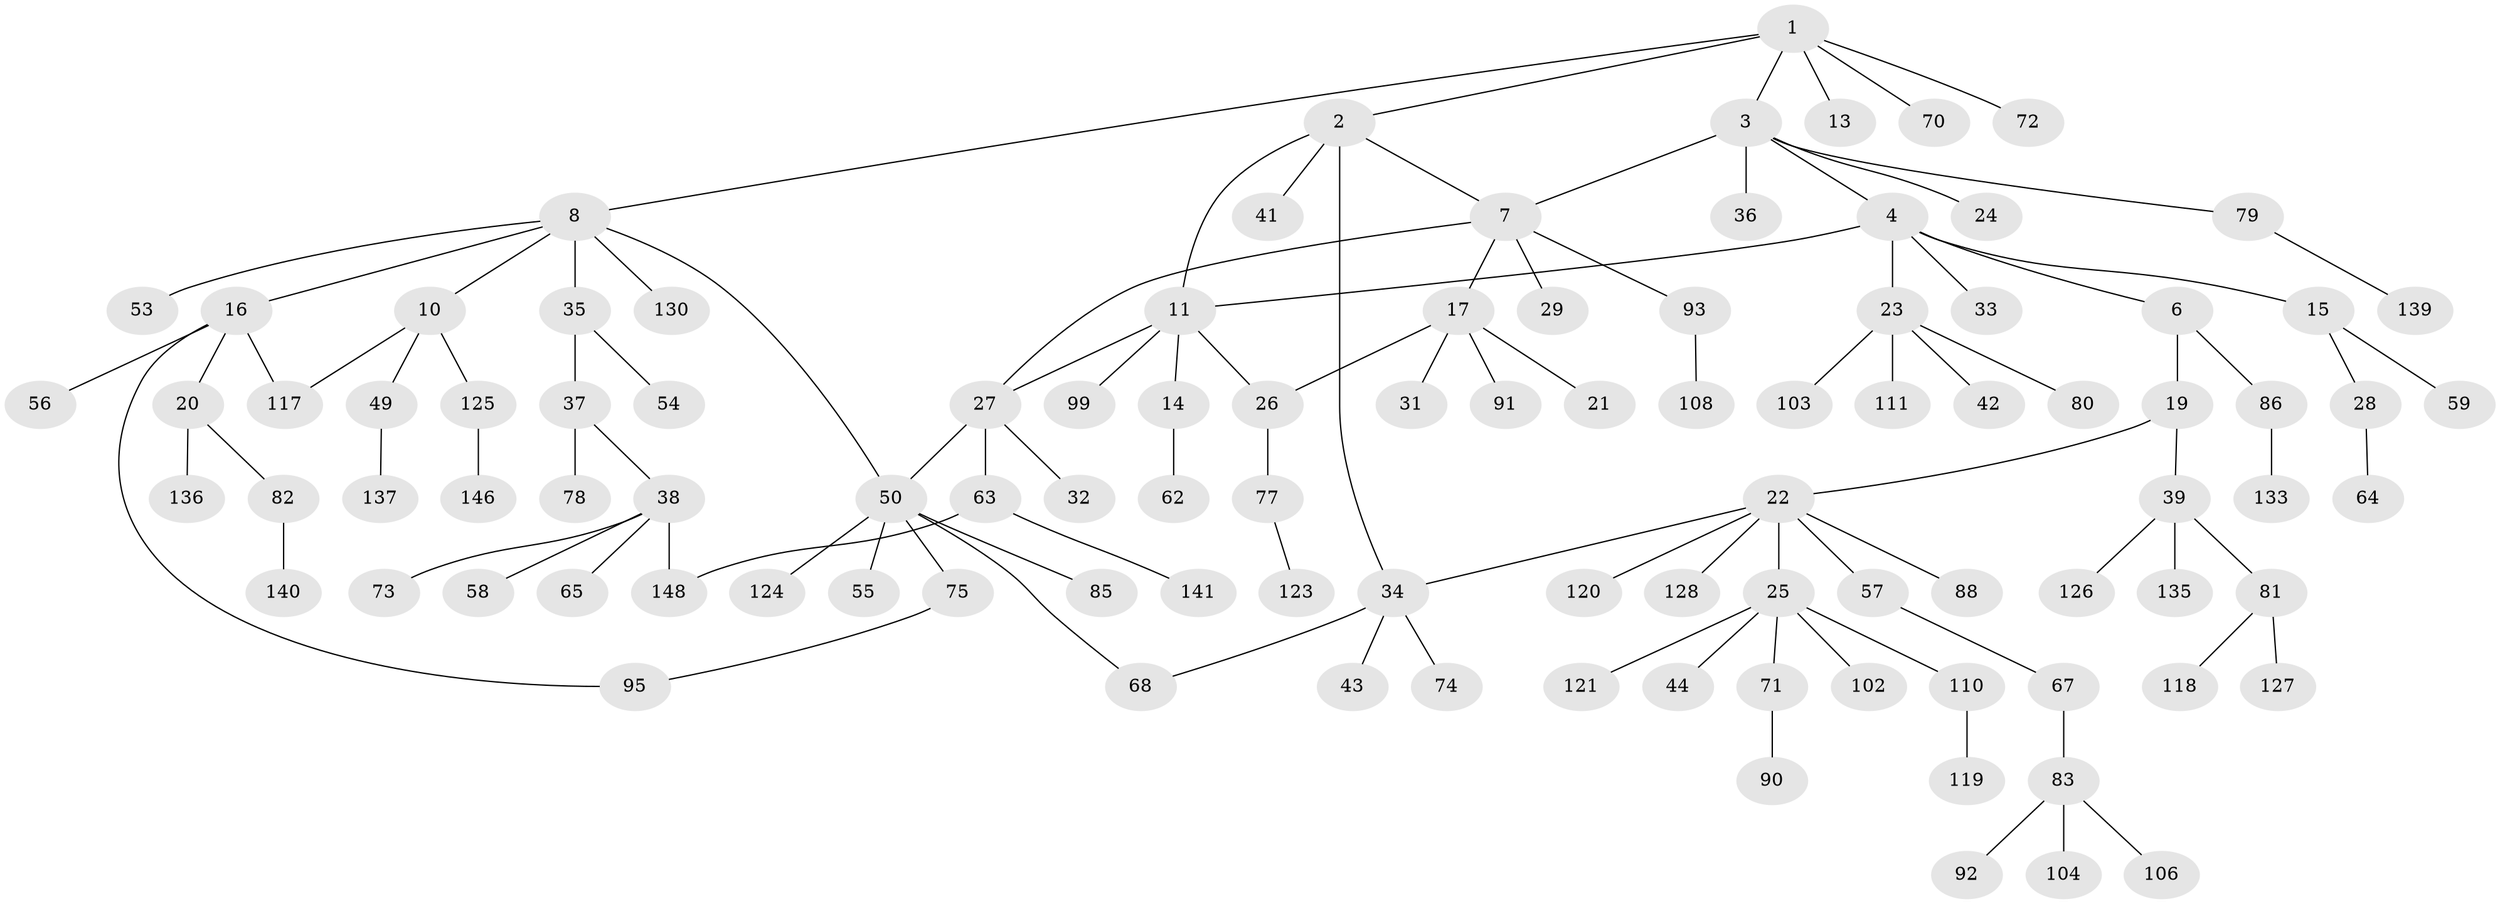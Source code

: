 // Generated by graph-tools (version 1.1) at 2025/23/03/03/25 07:23:31]
// undirected, 103 vertices, 112 edges
graph export_dot {
graph [start="1"]
  node [color=gray90,style=filled];
  1 [super="+9"];
  2;
  3 [super="+144"];
  4 [super="+5"];
  6 [super="+87"];
  7 [super="+12"];
  8 [super="+61"];
  10 [super="+60"];
  11 [super="+97"];
  13;
  14;
  15 [super="+18"];
  16;
  17 [super="+66"];
  19 [super="+45"];
  20 [super="+40"];
  21 [super="+112"];
  22 [super="+107"];
  23 [super="+84"];
  24 [super="+48"];
  25 [super="+47"];
  26 [super="+46"];
  27 [super="+30"];
  28;
  29 [super="+143"];
  31 [super="+89"];
  32;
  33;
  34 [super="+98"];
  35 [super="+76"];
  36;
  37 [super="+69"];
  38 [super="+100"];
  39 [super="+52"];
  41 [super="+96"];
  42;
  43;
  44;
  49 [super="+116"];
  50 [super="+51"];
  53 [super="+122"];
  54;
  55;
  56 [super="+114"];
  57;
  58;
  59;
  62;
  63 [super="+129"];
  64;
  65;
  67;
  68 [super="+94"];
  70;
  71 [super="+101"];
  72;
  73 [super="+113"];
  74;
  75;
  77;
  78;
  79 [super="+131"];
  80 [super="+147"];
  81 [super="+115"];
  82;
  83 [super="+105"];
  85;
  86;
  88 [super="+145"];
  90;
  91;
  92;
  93;
  95;
  99;
  102;
  103;
  104;
  106 [super="+109"];
  108 [super="+134"];
  110;
  111;
  117 [super="+149"];
  118;
  119 [super="+142"];
  120;
  121;
  123 [super="+132"];
  124;
  125;
  126;
  127;
  128;
  130 [super="+138"];
  133;
  135;
  136;
  137;
  139;
  140;
  141;
  146;
  148;
  1 -- 2;
  1 -- 3;
  1 -- 8;
  1 -- 13;
  1 -- 70;
  1 -- 72;
  2 -- 7;
  2 -- 11;
  2 -- 34;
  2 -- 41;
  3 -- 4;
  3 -- 24;
  3 -- 36;
  3 -- 79;
  3 -- 7;
  4 -- 6;
  4 -- 33;
  4 -- 11;
  4 -- 15;
  4 -- 23;
  6 -- 19;
  6 -- 86;
  7 -- 27;
  7 -- 17;
  7 -- 29;
  7 -- 93;
  8 -- 10;
  8 -- 16;
  8 -- 35;
  8 -- 53;
  8 -- 50;
  8 -- 130;
  10 -- 49;
  10 -- 125;
  10 -- 117;
  11 -- 14;
  11 -- 27;
  11 -- 99;
  11 -- 26;
  14 -- 62;
  15 -- 28;
  15 -- 59;
  16 -- 20;
  16 -- 56;
  16 -- 95;
  16 -- 117;
  17 -- 21;
  17 -- 26;
  17 -- 31;
  17 -- 91;
  19 -- 22;
  19 -- 39;
  20 -- 82;
  20 -- 136;
  22 -- 25;
  22 -- 57;
  22 -- 88;
  22 -- 120;
  22 -- 34;
  22 -- 128;
  23 -- 42;
  23 -- 80;
  23 -- 103;
  23 -- 111;
  25 -- 44;
  25 -- 102;
  25 -- 110;
  25 -- 121;
  25 -- 71;
  26 -- 77;
  27 -- 50;
  27 -- 63;
  27 -- 32;
  28 -- 64;
  34 -- 43;
  34 -- 74;
  34 -- 68;
  35 -- 37;
  35 -- 54;
  37 -- 38;
  37 -- 78;
  38 -- 58;
  38 -- 65;
  38 -- 73;
  38 -- 148;
  39 -- 81;
  39 -- 126;
  39 -- 135;
  49 -- 137;
  50 -- 55;
  50 -- 75;
  50 -- 124;
  50 -- 85;
  50 -- 68;
  57 -- 67;
  63 -- 148;
  63 -- 141;
  67 -- 83;
  71 -- 90;
  75 -- 95;
  77 -- 123;
  79 -- 139;
  81 -- 118;
  81 -- 127;
  82 -- 140;
  83 -- 92;
  83 -- 104;
  83 -- 106;
  86 -- 133;
  93 -- 108;
  110 -- 119;
  125 -- 146;
}
